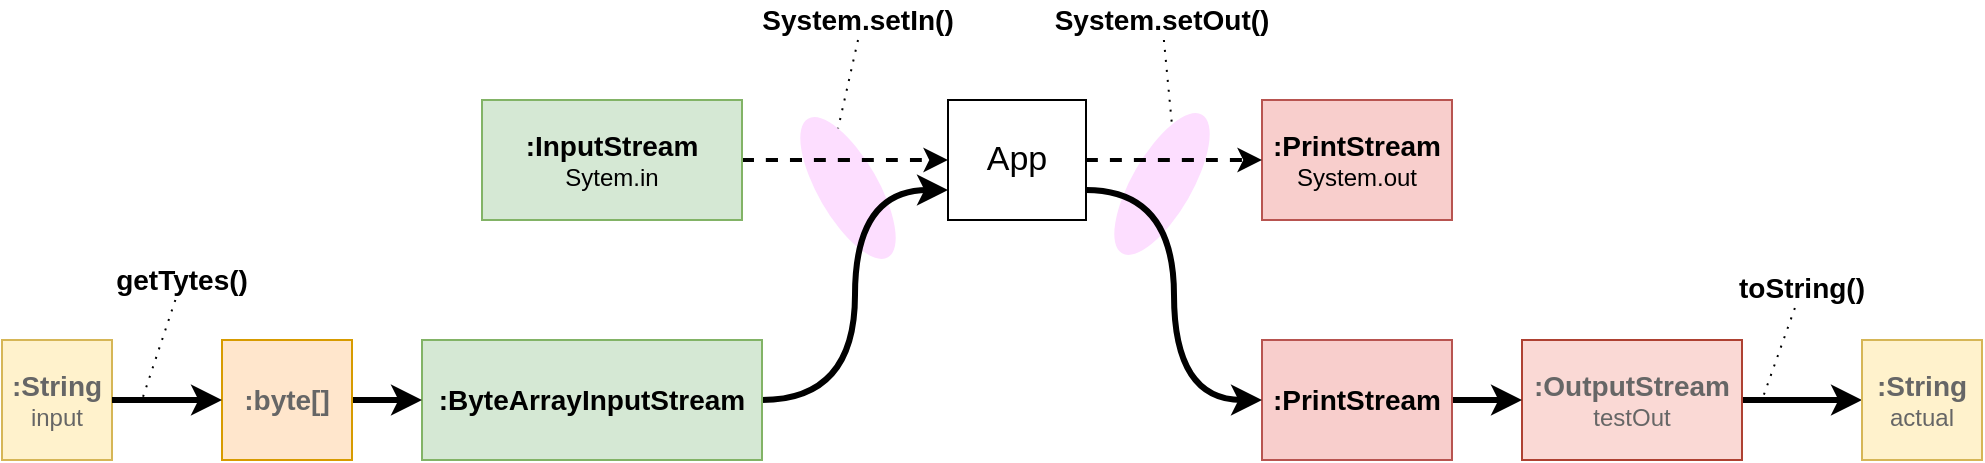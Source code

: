 <mxfile version="14.1.8" type="device"><diagram id="qMp-950SzA7qB4QPN-v_" name="페이지-1"><mxGraphModel dx="1422" dy="822" grid="1" gridSize="10" guides="1" tooltips="1" connect="1" arrows="1" fold="1" page="1" pageScale="1" pageWidth="3300" pageHeight="4681" math="0" shadow="0"><root><mxCell id="0"/><mxCell id="1" parent="0"/><mxCell id="q3XjXOmO_hghUBvPCDGo-25" value="" style="ellipse;whiteSpace=wrap;html=1;fontFamily=Helvetica;fontSize=12;rotation=30;dashed=1;strokeWidth=2;perimeterSpacing=0;flipH=0;strokeColor=none;fillColor=#FDDEFF;" vertex="1" parent="1"><mxGeometry x="685" y="232" width="30" height="80" as="geometry"/></mxCell><mxCell id="q3XjXOmO_hghUBvPCDGo-21" value="" style="ellipse;whiteSpace=wrap;html=1;fontFamily=Helvetica;fontSize=12;rotation=-30;dashed=1;strokeWidth=2;perimeterSpacing=0;strokeColor=none;fillColor=#FDDEFF;" vertex="1" parent="1"><mxGeometry x="528" y="234" width="30" height="80" as="geometry"/></mxCell><mxCell id="q3XjXOmO_hghUBvPCDGo-7" value="" style="edgeStyle=orthogonalEdgeStyle;rounded=0;orthogonalLoop=1;jettySize=auto;html=1;fontFamily=Helvetica;fontSize=12;strokeWidth=3;" edge="1" parent="1" source="q3XjXOmO_hghUBvPCDGo-1" target="q3XjXOmO_hghUBvPCDGo-6"><mxGeometry relative="1" as="geometry"/></mxCell><mxCell id="q3XjXOmO_hghUBvPCDGo-1" value="&lt;span style=&quot;color: rgb(102, 102, 102); text-align: left;&quot;&gt;&lt;b&gt;&lt;font style=&quot;font-size: 14px&quot;&gt;:OutputStream&lt;/font&gt;&lt;/b&gt;&lt;br style=&quot;font-size: 12px&quot;&gt;testOut&lt;br style=&quot;font-size: 12px&quot;&gt;&lt;/span&gt;" style="rounded=0;whiteSpace=wrap;html=1;fontFamily=Helvetica;fontSize=12;fillColor=#fad9d5;strokeColor=#ae4132;labelBackgroundColor=none;" vertex="1" parent="1"><mxGeometry x="880" y="350" width="110" height="60" as="geometry"/></mxCell><mxCell id="q3XjXOmO_hghUBvPCDGo-4" style="edgeStyle=orthogonalEdgeStyle;rounded=0;orthogonalLoop=1;jettySize=auto;html=1;entryX=0;entryY=0.5;entryDx=0;entryDy=0;fontFamily=Helvetica;fontSize=12;strokeWidth=3;" edge="1" parent="1" source="q3XjXOmO_hghUBvPCDGo-2" target="q3XjXOmO_hghUBvPCDGo-1"><mxGeometry relative="1" as="geometry"/></mxCell><mxCell id="q3XjXOmO_hghUBvPCDGo-2" value="&lt;b&gt;&lt;font style=&quot;font-size: 14px&quot;&gt;:PrintStream&lt;/font&gt;&lt;/b&gt;" style="whiteSpace=wrap;html=1;rounded=0;fontFamily=Helvetica;fontSize=12;fillColor=#f8cecc;strokeColor=#b85450;" vertex="1" parent="1"><mxGeometry x="750" y="350" width="95" height="60" as="geometry"/></mxCell><mxCell id="q3XjXOmO_hghUBvPCDGo-6" value="&lt;span style=&quot;color: rgb(102, 102, 102); text-align: left;&quot;&gt;&lt;b&gt;&lt;font style=&quot;font-size: 14px&quot;&gt;:String&lt;/font&gt;&lt;/b&gt;&lt;br&gt;actual&lt;br style=&quot;font-size: 12px&quot;&gt;&lt;/span&gt;" style="rounded=0;whiteSpace=wrap;html=1;fontFamily=Helvetica;fontSize=12;fillColor=#fff2cc;strokeColor=#d6b656;labelBackgroundColor=none;" vertex="1" parent="1"><mxGeometry x="1050" y="350" width="60" height="60" as="geometry"/></mxCell><mxCell id="q3XjXOmO_hghUBvPCDGo-8" value="&lt;b&gt;&lt;font style=&quot;font-size: 14px&quot;&gt;:PrintStream&lt;/font&gt;&lt;/b&gt;&lt;br&gt;System.out" style="whiteSpace=wrap;html=1;rounded=0;fontFamily=Helvetica;fontSize=12;fillColor=#f8cecc;strokeColor=#b85450;" vertex="1" parent="1"><mxGeometry x="750" y="230" width="95" height="60" as="geometry"/></mxCell><mxCell id="q3XjXOmO_hghUBvPCDGo-11" style="rounded=0;orthogonalLoop=1;jettySize=auto;html=1;fontFamily=Helvetica;fontSize=12;entryX=0;entryY=0.5;entryDx=0;entryDy=0;exitX=1;exitY=0.75;exitDx=0;exitDy=0;edgeStyle=orthogonalEdgeStyle;curved=1;strokeWidth=3;" edge="1" parent="1" source="q3XjXOmO_hghUBvPCDGo-10" target="q3XjXOmO_hghUBvPCDGo-2"><mxGeometry relative="1" as="geometry"/></mxCell><mxCell id="q3XjXOmO_hghUBvPCDGo-12" style="edgeStyle=orthogonalEdgeStyle;rounded=0;orthogonalLoop=1;jettySize=auto;html=1;exitX=1;exitY=0.5;exitDx=0;exitDy=0;entryX=0;entryY=0.5;entryDx=0;entryDy=0;fontFamily=Helvetica;fontSize=12;dashed=1;curved=1;strokeWidth=2;" edge="1" parent="1" source="q3XjXOmO_hghUBvPCDGo-10" target="q3XjXOmO_hghUBvPCDGo-8"><mxGeometry relative="1" as="geometry"/></mxCell><mxCell id="q3XjXOmO_hghUBvPCDGo-10" value="App" style="rounded=0;whiteSpace=wrap;html=1;fontFamily=Helvetica;fontSize=17;" vertex="1" parent="1"><mxGeometry x="593" y="230" width="69" height="60" as="geometry"/></mxCell><mxCell id="q3XjXOmO_hghUBvPCDGo-16" style="edgeStyle=orthogonalEdgeStyle;curved=1;rounded=0;orthogonalLoop=1;jettySize=auto;html=1;entryX=0;entryY=0.75;entryDx=0;entryDy=0;fontFamily=Helvetica;fontSize=12;strokeWidth=3;" edge="1" parent="1" source="q3XjXOmO_hghUBvPCDGo-15" target="q3XjXOmO_hghUBvPCDGo-10"><mxGeometry relative="1" as="geometry"/></mxCell><mxCell id="q3XjXOmO_hghUBvPCDGo-15" value="&lt;font style=&quot;font-size: 14px&quot;&gt;&lt;b&gt;:ByteArrayInputStream&lt;/b&gt;&lt;/font&gt;" style="whiteSpace=wrap;html=1;rounded=0;fontFamily=Helvetica;fontSize=12;fillColor=#d5e8d4;strokeColor=#82b366;" vertex="1" parent="1"><mxGeometry x="330" y="350" width="170" height="60" as="geometry"/></mxCell><mxCell id="q3XjXOmO_hghUBvPCDGo-18" style="edgeStyle=orthogonalEdgeStyle;curved=1;rounded=0;orthogonalLoop=1;jettySize=auto;html=1;dashed=1;fontFamily=Helvetica;fontSize=12;entryX=0;entryY=0.5;entryDx=0;entryDy=0;strokeWidth=2;" edge="1" parent="1" source="q3XjXOmO_hghUBvPCDGo-17" target="q3XjXOmO_hghUBvPCDGo-10"><mxGeometry relative="1" as="geometry"><mxPoint x="590" y="260" as="targetPoint"/></mxGeometry></mxCell><mxCell id="q3XjXOmO_hghUBvPCDGo-17" value="&lt;b&gt;&lt;font style=&quot;font-size: 14px&quot;&gt;:InputStream&lt;/font&gt;&lt;/b&gt;&lt;br&gt;Sytem.in" style="whiteSpace=wrap;html=1;rounded=0;fontFamily=Helvetica;fontSize=12;fillColor=#d5e8d4;strokeColor=#82b366;" vertex="1" parent="1"><mxGeometry x="360" y="230" width="130" height="60" as="geometry"/></mxCell><mxCell id="q3XjXOmO_hghUBvPCDGo-20" style="edgeStyle=orthogonalEdgeStyle;curved=1;rounded=0;orthogonalLoop=1;jettySize=auto;html=1;entryX=0;entryY=0.5;entryDx=0;entryDy=0;fontFamily=Helvetica;fontSize=12;strokeWidth=3;" edge="1" parent="1" source="q3XjXOmO_hghUBvPCDGo-26" target="q3XjXOmO_hghUBvPCDGo-15"><mxGeometry relative="1" as="geometry"><mxPoint x="290" y="380" as="targetPoint"/></mxGeometry></mxCell><mxCell id="q3XjXOmO_hghUBvPCDGo-19" value="&lt;span style=&quot;color: rgb(102, 102, 102); text-align: left;&quot;&gt;&lt;b&gt;&lt;font style=&quot;font-size: 14px&quot;&gt;:String&lt;/font&gt;&lt;/b&gt;&lt;br&gt;input&lt;br style=&quot;font-size: 12px&quot;&gt;&lt;/span&gt;" style="rounded=0;whiteSpace=wrap;html=1;fontFamily=Helvetica;fontSize=12;fillColor=#fff2cc;strokeColor=#d6b656;labelBackgroundColor=none;" vertex="1" parent="1"><mxGeometry x="120" y="350" width="55" height="60" as="geometry"/></mxCell><mxCell id="q3XjXOmO_hghUBvPCDGo-26" value="&lt;span style=&quot;color: rgb(102, 102, 102); text-align: left;&quot;&gt;&lt;b&gt;&lt;font style=&quot;font-size: 14px&quot;&gt;:byte[]&lt;/font&gt;&lt;/b&gt;&lt;br style=&quot;font-size: 12px&quot;&gt;&lt;/span&gt;" style="rounded=0;whiteSpace=wrap;html=1;fontFamily=Helvetica;fontSize=12;fillColor=#ffe6cc;strokeColor=#d79b00;labelBackgroundColor=none;" vertex="1" parent="1"><mxGeometry x="230" y="350" width="65" height="60" as="geometry"/></mxCell><mxCell id="q3XjXOmO_hghUBvPCDGo-29" style="edgeStyle=orthogonalEdgeStyle;curved=1;rounded=0;orthogonalLoop=1;jettySize=auto;html=1;entryX=0;entryY=0.5;entryDx=0;entryDy=0;fontFamily=Helvetica;fontSize=12;strokeWidth=3;" edge="1" parent="1" source="q3XjXOmO_hghUBvPCDGo-19" target="q3XjXOmO_hghUBvPCDGo-26"><mxGeometry relative="1" as="geometry"><mxPoint x="175" y="380" as="sourcePoint"/><mxPoint x="340" y="380" as="targetPoint"/></mxGeometry></mxCell><mxCell id="q3XjXOmO_hghUBvPCDGo-31" style="rounded=0;orthogonalLoop=1;jettySize=auto;html=1;exitX=0.5;exitY=1;exitDx=0;exitDy=0;fontFamily=Helvetica;fontSize=12;endArrow=none;endFill=0;dashed=1;dashPattern=1 4;entryX=1;entryY=0;entryDx=0;entryDy=0;" edge="1" parent="1" source="q3XjXOmO_hghUBvPCDGo-30" target="q3XjXOmO_hghUBvPCDGo-21"><mxGeometry relative="1" as="geometry"/></mxCell><mxCell id="q3XjXOmO_hghUBvPCDGo-30" value="System.setIn()" style="text;html=1;strokeColor=none;fillColor=none;align=center;verticalAlign=middle;whiteSpace=wrap;rounded=0;dashed=1;fontFamily=Helvetica;fontSize=14;fontStyle=1" vertex="1" parent="1"><mxGeometry x="528" y="180" width="40" height="20" as="geometry"/></mxCell><mxCell id="q3XjXOmO_hghUBvPCDGo-35" style="edgeStyle=none;rounded=0;orthogonalLoop=1;jettySize=auto;html=1;entryX=0;entryY=0;entryDx=0;entryDy=0;dashed=1;dashPattern=1 4;endArrow=none;endFill=0;fontFamily=Helvetica;fontSize=14;" edge="1" parent="1" source="q3XjXOmO_hghUBvPCDGo-34" target="q3XjXOmO_hghUBvPCDGo-25"><mxGeometry relative="1" as="geometry"/></mxCell><mxCell id="q3XjXOmO_hghUBvPCDGo-34" value="System.setOut()" style="text;html=1;strokeColor=none;fillColor=none;align=center;verticalAlign=middle;whiteSpace=wrap;rounded=0;dashed=1;fontFamily=Helvetica;fontSize=14;fontStyle=1" vertex="1" parent="1"><mxGeometry x="680" y="180" width="40" height="20" as="geometry"/></mxCell><mxCell id="q3XjXOmO_hghUBvPCDGo-37" style="edgeStyle=none;rounded=0;orthogonalLoop=1;jettySize=auto;html=1;dashed=1;dashPattern=1 4;endArrow=none;endFill=0;fontFamily=Helvetica;fontSize=14;" edge="1" parent="1" source="q3XjXOmO_hghUBvPCDGo-36"><mxGeometry relative="1" as="geometry"><mxPoint x="190" y="380" as="targetPoint"/></mxGeometry></mxCell><mxCell id="q3XjXOmO_hghUBvPCDGo-36" value="getTytes()" style="text;html=1;strokeColor=none;fillColor=none;align=center;verticalAlign=middle;whiteSpace=wrap;rounded=0;dashed=1;fontFamily=Helvetica;fontSize=14;fontStyle=1" vertex="1" parent="1"><mxGeometry x="190" y="310" width="40" height="20" as="geometry"/></mxCell><mxCell id="q3XjXOmO_hghUBvPCDGo-41" style="edgeStyle=none;rounded=0;orthogonalLoop=1;jettySize=auto;html=1;dashed=1;dashPattern=1 4;endArrow=none;endFill=0;fontFamily=Helvetica;fontSize=14;" edge="1" parent="1" source="q3XjXOmO_hghUBvPCDGo-38"><mxGeometry relative="1" as="geometry"><mxPoint x="1000" y="380" as="targetPoint"/></mxGeometry></mxCell><mxCell id="q3XjXOmO_hghUBvPCDGo-38" value="toString()" style="text;html=1;strokeColor=none;fillColor=none;align=center;verticalAlign=middle;whiteSpace=wrap;rounded=0;dashed=1;fontFamily=Helvetica;fontSize=14;fontStyle=1" vertex="1" parent="1"><mxGeometry x="1000" y="314" width="40" height="20" as="geometry"/></mxCell></root></mxGraphModel></diagram></mxfile>